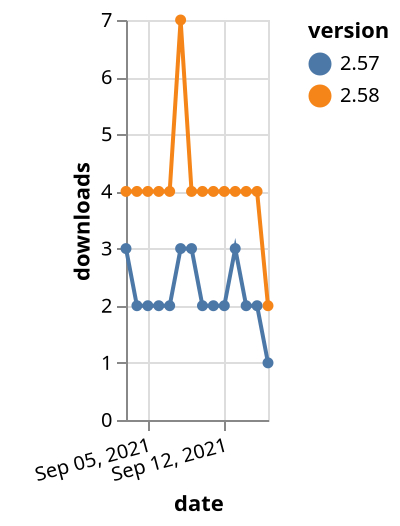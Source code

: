 {"$schema": "https://vega.github.io/schema/vega-lite/v5.json", "description": "A simple bar chart with embedded data.", "data": {"values": [{"date": "2021-09-03", "total": 5654, "delta": 4, "version": "2.58"}, {"date": "2021-09-04", "total": 5658, "delta": 4, "version": "2.58"}, {"date": "2021-09-05", "total": 5662, "delta": 4, "version": "2.58"}, {"date": "2021-09-06", "total": 5666, "delta": 4, "version": "2.58"}, {"date": "2021-09-07", "total": 5670, "delta": 4, "version": "2.58"}, {"date": "2021-09-08", "total": 5677, "delta": 7, "version": "2.58"}, {"date": "2021-09-09", "total": 5681, "delta": 4, "version": "2.58"}, {"date": "2021-09-10", "total": 5685, "delta": 4, "version": "2.58"}, {"date": "2021-09-11", "total": 5689, "delta": 4, "version": "2.58"}, {"date": "2021-09-12", "total": 5693, "delta": 4, "version": "2.58"}, {"date": "2021-09-13", "total": 5697, "delta": 4, "version": "2.58"}, {"date": "2021-09-14", "total": 5701, "delta": 4, "version": "2.58"}, {"date": "2021-09-15", "total": 5705, "delta": 4, "version": "2.58"}, {"date": "2021-09-16", "total": 5707, "delta": 2, "version": "2.58"}, {"date": "2021-09-03", "total": 2805, "delta": 3, "version": "2.57"}, {"date": "2021-09-04", "total": 2807, "delta": 2, "version": "2.57"}, {"date": "2021-09-05", "total": 2809, "delta": 2, "version": "2.57"}, {"date": "2021-09-06", "total": 2811, "delta": 2, "version": "2.57"}, {"date": "2021-09-07", "total": 2813, "delta": 2, "version": "2.57"}, {"date": "2021-09-08", "total": 2816, "delta": 3, "version": "2.57"}, {"date": "2021-09-09", "total": 2819, "delta": 3, "version": "2.57"}, {"date": "2021-09-10", "total": 2821, "delta": 2, "version": "2.57"}, {"date": "2021-09-11", "total": 2823, "delta": 2, "version": "2.57"}, {"date": "2021-09-12", "total": 2825, "delta": 2, "version": "2.57"}, {"date": "2021-09-13", "total": 2828, "delta": 3, "version": "2.57"}, {"date": "2021-09-14", "total": 2830, "delta": 2, "version": "2.57"}, {"date": "2021-09-15", "total": 2832, "delta": 2, "version": "2.57"}, {"date": "2021-09-16", "total": 2833, "delta": 1, "version": "2.57"}]}, "width": "container", "mark": {"type": "line", "point": {"filled": true}}, "encoding": {"x": {"field": "date", "type": "temporal", "timeUnit": "yearmonthdate", "title": "date", "axis": {"labelAngle": -15}}, "y": {"field": "delta", "type": "quantitative", "title": "downloads"}, "color": {"field": "version", "type": "nominal"}, "tooltip": {"field": "delta"}}}
